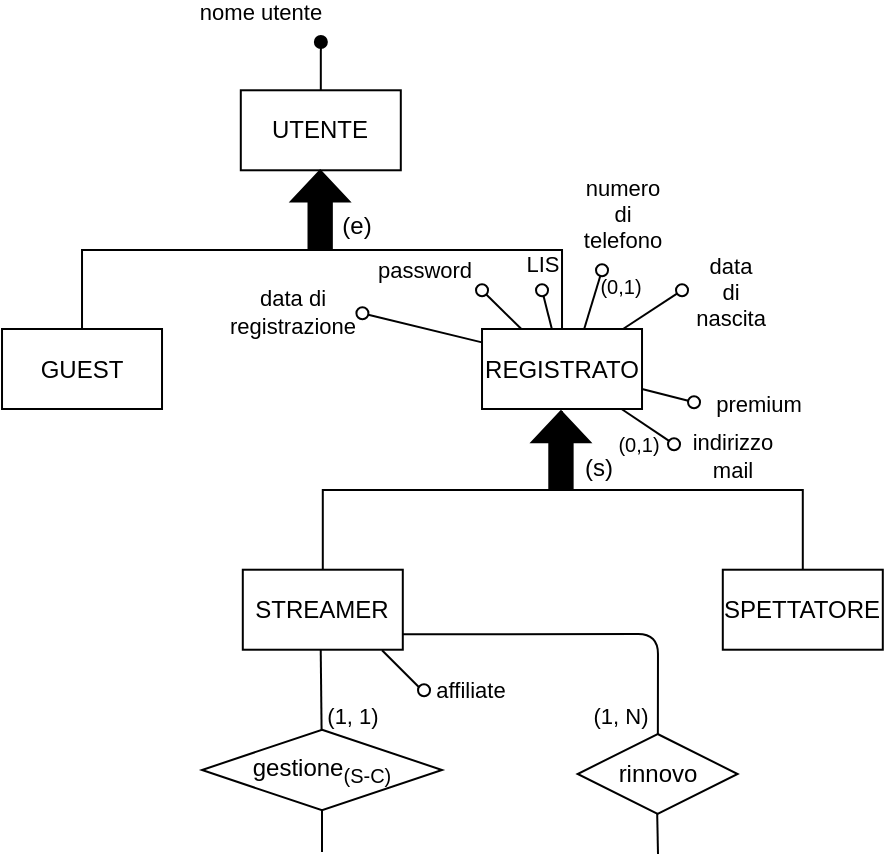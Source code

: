 <mxfile scale="1" border="10">
    <diagram id="-rriOPSDnHkLpZKLwRpb" name="Page-1">
        <mxGraphModel dx="3479" dy="2842" grid="1" gridSize="10" guides="1" tooltips="1" connect="1" arrows="1" fold="1" page="1" pageScale="1" pageWidth="850" pageHeight="1100" background="#FFFFFF" math="0" shadow="0">
            <root>
                <mxCell id="0"/>
                <mxCell id="1" parent="0"/>
                <mxCell id="383" style="edgeStyle=elbowEdgeStyle;html=1;exitX=0.5;exitY=1;exitDx=0;exitDy=0;entryX=0.5;entryY=0;entryDx=0;entryDy=0;endArrow=none;endFill=0;elbow=vertical;rounded=0;jumpStyle=arc;" parent="1" source="386" target="387" edge="1">
                    <mxGeometry relative="1" as="geometry">
                        <mxPoint x="-2200.57" y="-1983.5" as="sourcePoint"/>
                        <mxPoint x="-2280.58" y="-1923.5" as="targetPoint"/>
                    </mxGeometry>
                </mxCell>
                <mxCell id="384" style="edgeStyle=elbowEdgeStyle;elbow=vertical;html=1;exitX=0.5;exitY=1;exitDx=0;exitDy=0;entryX=0.5;entryY=0;entryDx=0;entryDy=0;endArrow=none;endFill=0;rounded=0;jumpStyle=arc;" parent="1" source="386" target="390" edge="1">
                    <mxGeometry relative="1" as="geometry"/>
                </mxCell>
                <mxCell id="386" value="UTENTE" style="whiteSpace=wrap;html=1;" parent="1" vertex="1">
                    <mxGeometry x="-2260.6" y="-2081.86" width="80" height="40" as="geometry"/>
                </mxCell>
                <mxCell id="387" value="GUEST" style="whiteSpace=wrap;html=1;" parent="1" vertex="1">
                    <mxGeometry x="-2379.99" y="-1962.5" width="80" height="40" as="geometry"/>
                </mxCell>
                <mxCell id="390" value="REGISTRATO" style="whiteSpace=wrap;html=1;" parent="1" vertex="1">
                    <mxGeometry x="-2139.99" y="-1962.5" width="80" height="40" as="geometry"/>
                </mxCell>
                <mxCell id="391" value="" style="shape=singleArrow;whiteSpace=wrap;html=1;arrowWidth=0.4;arrowSize=0.4;rotation=-90;fillColor=#000000;" parent="1" vertex="1">
                    <mxGeometry x="-2240.29" y="-2036.94" width="38.76" height="29.17" as="geometry"/>
                </mxCell>
                <mxCell id="392" value="(e)" style="text;html=1;align=center;verticalAlign=middle;resizable=0;points=[];autosize=1;strokeColor=none;fillColor=none;" parent="1" vertex="1">
                    <mxGeometry x="-2222.6" y="-2028.86" width="40" height="30" as="geometry"/>
                </mxCell>
                <mxCell id="393" value="" style="endArrow=oval;html=1;fillStyle=auto;strokeWidth=1;startSize=6;endSize=6;fillColor=#000000;startArrow=none;startFill=0;endFill=1;exitX=0.5;exitY=0;exitDx=0;exitDy=0;" parent="1" source="386" edge="1">
                    <mxGeometry width="50" height="50" relative="1" as="geometry">
                        <mxPoint x="-2080.57" y="-1500.84" as="sourcePoint"/>
                        <mxPoint x="-2220.57" y="-2106.02" as="targetPoint"/>
                    </mxGeometry>
                </mxCell>
                <mxCell id="394" value="nome utente" style="edgeLabel;html=1;align=center;verticalAlign=middle;resizable=0;points=[];" parent="393" vertex="1" connectable="0">
                    <mxGeometry x="0.479" y="1" relative="1" as="geometry">
                        <mxPoint x="-30" y="-21" as="offset"/>
                    </mxGeometry>
                </mxCell>
                <mxCell id="395" value="" style="endArrow=oval;html=1;fillStyle=auto;strokeWidth=1;startSize=6;endSize=6;fillColor=#000000;startArrow=none;startFill=0;endFill=0;" parent="1" source="390" edge="1">
                    <mxGeometry width="50" height="50" relative="1" as="geometry">
                        <mxPoint x="-2178.9" y="-1654.233" as="sourcePoint"/>
                        <mxPoint x="-2139.99" y="-1981.86" as="targetPoint"/>
                    </mxGeometry>
                </mxCell>
                <mxCell id="396" value="password" style="edgeLabel;html=1;align=center;verticalAlign=middle;resizable=0;points=[];" parent="395" vertex="1" connectable="0">
                    <mxGeometry x="0.479" y="1" relative="1" as="geometry">
                        <mxPoint x="-34" y="-16" as="offset"/>
                    </mxGeometry>
                </mxCell>
                <mxCell id="397" value="" style="endArrow=oval;html=1;fillStyle=auto;strokeWidth=1;startSize=6;endSize=6;fillColor=#000000;startArrow=none;startFill=0;endFill=0;" parent="1" source="390" edge="1">
                    <mxGeometry width="50" height="50" relative="1" as="geometry">
                        <mxPoint x="-2163.9" y="-1660.9" as="sourcePoint"/>
                        <mxPoint x="-2043.99" y="-1904.86" as="targetPoint"/>
                    </mxGeometry>
                </mxCell>
                <mxCell id="398" value="indirizzo&lt;br&gt;mail" style="edgeLabel;html=1;align=center;verticalAlign=middle;resizable=0;points=[];" parent="397" vertex="1" connectable="0">
                    <mxGeometry x="0.479" y="1" relative="1" as="geometry">
                        <mxPoint x="35" y="11" as="offset"/>
                    </mxGeometry>
                </mxCell>
                <mxCell id="399" value="" style="endArrow=oval;html=1;fillStyle=auto;strokeWidth=1;startSize=6;endSize=6;fillColor=#000000;startArrow=none;startFill=0;endFill=0;" parent="1" edge="1">
                    <mxGeometry width="50" height="50" relative="1" as="geometry">
                        <mxPoint x="-2088.914" y="-1962.5" as="sourcePoint"/>
                        <mxPoint x="-2079.99" y="-1991.86" as="targetPoint"/>
                    </mxGeometry>
                </mxCell>
                <mxCell id="400" value="numero&lt;br&gt;di&lt;br&gt;telefono" style="edgeLabel;html=1;align=center;verticalAlign=middle;resizable=0;points=[];" parent="399" vertex="1" connectable="0">
                    <mxGeometry x="0.479" y="1" relative="1" as="geometry">
                        <mxPoint x="13" y="-36" as="offset"/>
                    </mxGeometry>
                </mxCell>
                <mxCell id="401" value="" style="endArrow=oval;html=1;fillStyle=auto;strokeWidth=1;startSize=6;endSize=6;fillColor=#000000;startArrow=none;startFill=0;endFill=0;" parent="1" source="390" edge="1">
                    <mxGeometry width="50" height="50" relative="1" as="geometry">
                        <mxPoint x="-2143.9" y="-1640.9" as="sourcePoint"/>
                        <mxPoint x="-2039.99" y="-1981.86" as="targetPoint"/>
                    </mxGeometry>
                </mxCell>
                <mxCell id="402" value="data&lt;br&gt;di&lt;br&gt;nascita" style="edgeLabel;html=1;align=center;verticalAlign=middle;resizable=0;points=[];" parent="401" vertex="1" connectable="0">
                    <mxGeometry x="0.479" y="1" relative="1" as="geometry">
                        <mxPoint x="32" y="-4" as="offset"/>
                    </mxGeometry>
                </mxCell>
                <mxCell id="403" value="" style="endArrow=oval;html=1;fillStyle=auto;strokeWidth=1;startSize=6;endSize=6;fillColor=#000000;startArrow=none;startFill=0;endFill=0;" parent="1" source="390" edge="1">
                    <mxGeometry width="50" height="50" relative="1" as="geometry">
                        <mxPoint x="-2109.32" y="-1953.08" as="sourcePoint"/>
                        <mxPoint x="-2109.99" y="-1981.86" as="targetPoint"/>
                    </mxGeometry>
                </mxCell>
                <mxCell id="404" value="LIS" style="edgeLabel;html=1;align=center;verticalAlign=middle;resizable=0;points=[];" parent="403" vertex="1" connectable="0">
                    <mxGeometry x="0.479" y="1" relative="1" as="geometry">
                        <mxPoint x="-1" y="-18" as="offset"/>
                    </mxGeometry>
                </mxCell>
                <mxCell id="405" style="edgeStyle=elbowEdgeStyle;html=1;exitX=0.5;exitY=1;exitDx=0;exitDy=0;entryX=0.5;entryY=0;entryDx=0;entryDy=0;endArrow=none;endFill=0;elbow=vertical;rounded=0;jumpStyle=arc;" parent="1" target="407" edge="1">
                    <mxGeometry relative="1" as="geometry">
                        <mxPoint x="-2100.21" y="-1921.5" as="sourcePoint"/>
                        <mxPoint x="-2160.19" y="-1803.14" as="targetPoint"/>
                    </mxGeometry>
                </mxCell>
                <mxCell id="406" style="edgeStyle=elbowEdgeStyle;elbow=vertical;html=1;exitX=0.5;exitY=1;exitDx=0;exitDy=0;entryX=0.5;entryY=0;entryDx=0;entryDy=0;endArrow=none;endFill=0;rounded=0;jumpStyle=arc;" parent="1" target="408" edge="1">
                    <mxGeometry relative="1" as="geometry">
                        <mxPoint x="-2100.21" y="-1921.5" as="sourcePoint"/>
                    </mxGeometry>
                </mxCell>
                <mxCell id="407" value="STREAMER" style="whiteSpace=wrap;html=1;" parent="1" vertex="1">
                    <mxGeometry x="-2259.6" y="-1842.14" width="80" height="40" as="geometry"/>
                </mxCell>
                <mxCell id="408" value="SPETTATORE" style="whiteSpace=wrap;html=1;" parent="1" vertex="1">
                    <mxGeometry x="-2019.6" y="-1842.14" width="80" height="40" as="geometry"/>
                </mxCell>
                <mxCell id="409" value="" style="shape=singleArrow;whiteSpace=wrap;html=1;arrowWidth=0.4;arrowSize=0.4;rotation=-90;fillColor=#000000;" parent="1" vertex="1">
                    <mxGeometry x="-2119.9" y="-1916.58" width="38.76" height="29.17" as="geometry"/>
                </mxCell>
                <mxCell id="410" value="(s)" style="text;html=1;align=center;verticalAlign=middle;resizable=0;points=[];autosize=1;strokeColor=none;fillColor=none;" parent="1" vertex="1">
                    <mxGeometry x="-2102.21" y="-1908.5" width="40" height="30" as="geometry"/>
                </mxCell>
                <mxCell id="411" value="" style="edgeStyle=none;shape=connector;rounded=1;fillStyle=auto;html=1;labelBackgroundColor=default;strokeColor=default;strokeWidth=1;fontFamily=Helvetica;fontSize=11;fontColor=default;endArrow=none;startSize=6;endSize=6;fillColor=#000000;exitX=0.5;exitY=1;exitDx=0;exitDy=0;" parent="1" target="414" edge="1">
                    <mxGeometry relative="1" as="geometry">
                        <mxPoint x="-2220.64" y="-1802.14" as="sourcePoint"/>
                    </mxGeometry>
                </mxCell>
                <mxCell id="412" value="(1, 1)" style="edgeLabel;html=1;align=center;verticalAlign=middle;resizable=0;points=[];fontSize=11;fontFamily=Helvetica;fontColor=default;" parent="411" vertex="1" connectable="0">
                    <mxGeometry x="-0.268" y="1" relative="1" as="geometry">
                        <mxPoint x="14" y="18" as="offset"/>
                    </mxGeometry>
                </mxCell>
                <mxCell id="414" value="&lt;font style=&quot;font-size: 12px;&quot;&gt;gestione&lt;sub style=&quot;&quot;&gt;(S-C)&lt;/sub&gt;&lt;/font&gt;" style="rhombus;whiteSpace=wrap;html=1;" parent="1" vertex="1">
                    <mxGeometry x="-2279.99" y="-1762.14" width="120" height="40.28" as="geometry"/>
                </mxCell>
                <mxCell id="420" value="" style="endArrow=oval;html=1;fillStyle=auto;strokeWidth=1;startSize=6;endSize=6;fillColor=#000000;startArrow=none;startFill=0;endFill=0;exitX=1;exitY=0.75;exitDx=0;exitDy=0;" parent="1" source="390" edge="1">
                    <mxGeometry width="50" height="50" relative="1" as="geometry">
                        <mxPoint x="-2070.305" y="-1912.5" as="sourcePoint"/>
                        <mxPoint x="-2033.99" y="-1925.86" as="targetPoint"/>
                    </mxGeometry>
                </mxCell>
                <mxCell id="421" value="premium" style="edgeLabel;html=1;align=center;verticalAlign=middle;resizable=0;points=[];" parent="420" vertex="1" connectable="0">
                    <mxGeometry x="0.479" y="1" relative="1" as="geometry">
                        <mxPoint x="38" y="3" as="offset"/>
                    </mxGeometry>
                </mxCell>
                <mxCell id="442" value="&lt;font style=&quot;font-size: 10px;&quot;&gt;(0,1)&lt;/font&gt;" style="text;html=1;align=center;verticalAlign=middle;resizable=0;points=[];autosize=1;strokeColor=none;fillColor=none;" parent="1" vertex="1">
                    <mxGeometry x="-2090.99" y="-1998.86" width="40" height="30" as="geometry"/>
                </mxCell>
                <mxCell id="443" value="(0,1)" style="text;html=1;align=center;verticalAlign=middle;resizable=0;points=[];autosize=1;strokeColor=none;fillColor=none;fontSize=10;" parent="1" vertex="1">
                    <mxGeometry x="-2081.14" y="-1916.58" width="39" height="24" as="geometry"/>
                </mxCell>
                <mxCell id="444" value="" style="endArrow=none;html=1;" parent="1" edge="1">
                    <mxGeometry width="50" height="50" relative="1" as="geometry">
                        <mxPoint x="-2169.99" y="-1781.86" as="sourcePoint"/>
                        <mxPoint x="-2189.99" y="-1801.86" as="targetPoint"/>
                    </mxGeometry>
                </mxCell>
                <mxCell id="445" value="" style="ellipse;whiteSpace=wrap;html=1;aspect=fixed;" parent="1" vertex="1">
                    <mxGeometry x="-2171.99" y="-1784.86" width="6" height="6" as="geometry"/>
                </mxCell>
                <mxCell id="446" value="&lt;font style=&quot;font-size: 11px;&quot;&gt;affiliate&lt;/font&gt;" style="text;html=1;align=center;verticalAlign=middle;resizable=0;points=[];autosize=1;strokeColor=none;fillColor=none;" parent="1" vertex="1">
                    <mxGeometry x="-2172.9" y="-1794.86" width="53" height="26" as="geometry"/>
                </mxCell>
                <mxCell id="449" value="" style="endArrow=none;html=1;entryX=0.5;entryY=1;entryDx=0;entryDy=0;" parent="1" target="414" edge="1">
                    <mxGeometry width="50" height="50" relative="1" as="geometry">
                        <mxPoint x="-2220" y="-1701" as="sourcePoint"/>
                        <mxPoint x="-2129" y="-1752" as="targetPoint"/>
                    </mxGeometry>
                </mxCell>
                <mxCell id="450" value="(1, N)" style="edgeLabel;html=1;align=center;verticalAlign=middle;resizable=0;points=[];" parent="1" vertex="1" connectable="0">
                    <mxGeometry x="-2070.99" y="-1768.863" as="geometry"/>
                </mxCell>
                <mxCell id="451" value="rinnovo" style="rhombus;whiteSpace=wrap;html=1;" parent="1" vertex="1">
                    <mxGeometry x="-2092.18" y="-1760" width="80" height="40" as="geometry"/>
                </mxCell>
                <mxCell id="452" value="" style="edgeStyle=none;shape=connector;rounded=1;fillStyle=auto;html=1;labelBackgroundColor=default;strokeColor=default;strokeWidth=1;fontFamily=Helvetica;fontSize=11;fontColor=default;endArrow=none;startSize=6;endSize=6;fillColor=#000000;exitX=0.997;exitY=0.807;exitDx=0;exitDy=0;exitPerimeter=0;" parent="1" source="407" edge="1">
                    <mxGeometry relative="1" as="geometry">
                        <mxPoint x="-2052.5" y="-1800.07" as="sourcePoint"/>
                        <mxPoint x="-2052.067" y="-1759.997" as="targetPoint"/>
                        <Array as="points">
                            <mxPoint x="-2052" y="-1810"/>
                        </Array>
                    </mxGeometry>
                </mxCell>
                <mxCell id="454" value="" style="edgeStyle=none;shape=connector;rounded=1;fillStyle=auto;html=1;labelBackgroundColor=default;strokeColor=default;strokeWidth=1;fontFamily=Helvetica;fontSize=11;fontColor=default;endArrow=none;startSize=6;endSize=6;fillColor=#000000;exitX=0.5;exitY=1;exitDx=0;exitDy=0;" parent="1" edge="1">
                    <mxGeometry relative="1" as="geometry">
                        <mxPoint x="-2052.4" y="-1720" as="sourcePoint"/>
                        <mxPoint x="-2052" y="-1700" as="targetPoint"/>
                    </mxGeometry>
                </mxCell>
                <mxCell id="456" value="" style="endArrow=oval;html=1;fillStyle=auto;strokeWidth=1;startSize=6;endSize=6;fillColor=#000000;startArrow=none;startFill=0;endFill=0;exitX=-0.003;exitY=0.13;exitDx=0;exitDy=0;exitPerimeter=0;fontSize=11;" edge="1" parent="1">
                    <mxGeometry width="50" height="50" relative="1" as="geometry">
                        <mxPoint x="-2140.03" y="-1955.8" as="sourcePoint"/>
                        <mxPoint x="-2199.79" y="-1970.36" as="targetPoint"/>
                    </mxGeometry>
                </mxCell>
                <mxCell id="457" value="data di&lt;br&gt;registrazione" style="text;html=1;align=center;verticalAlign=middle;resizable=0;points=[];autosize=1;strokeColor=none;fillColor=none;fontSize=11;" vertex="1" parent="1">
                    <mxGeometry x="-2279.99" y="-1991" width="90" height="40" as="geometry"/>
                </mxCell>
            </root>
        </mxGraphModel>
    </diagram>
</mxfile>